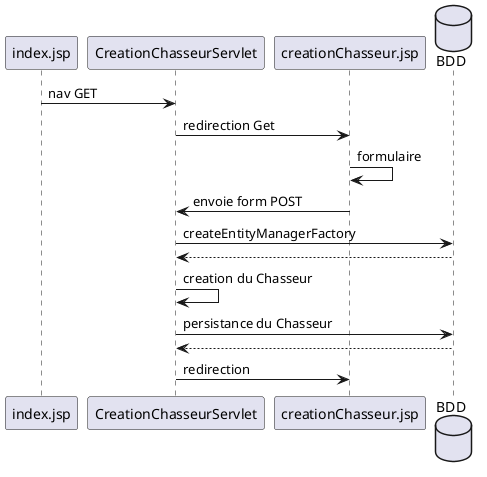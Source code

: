 @startuml creationChasseur
participant index.jsp as accueil
participant CreationChasseurServlet as serlvet
participant creationChasseur.jsp as creation
database BDD as bdd

accueil -> serlvet: nav GET
serlvet -> creation : redirection Get
creation -> creation : formulaire
creation -> serlvet : envoie form POST
serlvet -> bdd : createEntityManagerFactory
bdd --> serlvet : 
serlvet -> serlvet : creation du Chasseur
serlvet -> bdd : persistance du Chasseur
bdd --> serlvet: 
serlvet -> creation : redirection
@enduml